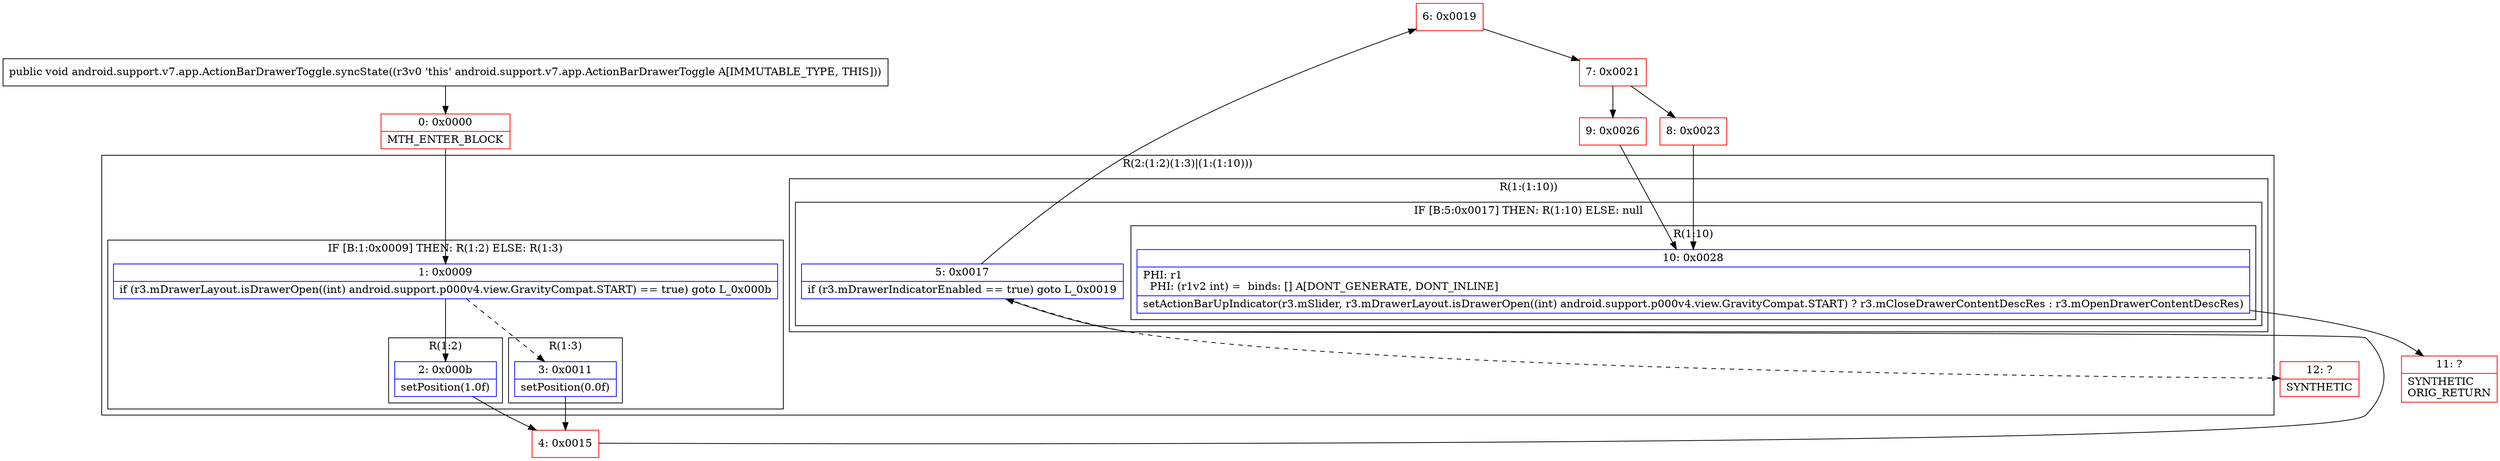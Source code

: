 digraph "CFG forandroid.support.v7.app.ActionBarDrawerToggle.syncState()V" {
subgraph cluster_Region_1911331509 {
label = "R(2:(1:2)(1:3)|(1:(1:10)))";
node [shape=record,color=blue];
subgraph cluster_IfRegion_1159085598 {
label = "IF [B:1:0x0009] THEN: R(1:2) ELSE: R(1:3)";
node [shape=record,color=blue];
Node_1 [shape=record,label="{1\:\ 0x0009|if (r3.mDrawerLayout.isDrawerOpen((int) android.support.p000v4.view.GravityCompat.START) == true) goto L_0x000b\l}"];
subgraph cluster_Region_806756195 {
label = "R(1:2)";
node [shape=record,color=blue];
Node_2 [shape=record,label="{2\:\ 0x000b|setPosition(1.0f)\l}"];
}
subgraph cluster_Region_90519855 {
label = "R(1:3)";
node [shape=record,color=blue];
Node_3 [shape=record,label="{3\:\ 0x0011|setPosition(0.0f)\l}"];
}
}
subgraph cluster_Region_273228292 {
label = "R(1:(1:10))";
node [shape=record,color=blue];
subgraph cluster_IfRegion_1692080349 {
label = "IF [B:5:0x0017] THEN: R(1:10) ELSE: null";
node [shape=record,color=blue];
Node_5 [shape=record,label="{5\:\ 0x0017|if (r3.mDrawerIndicatorEnabled == true) goto L_0x0019\l}"];
subgraph cluster_Region_1681321506 {
label = "R(1:10)";
node [shape=record,color=blue];
Node_10 [shape=record,label="{10\:\ 0x0028|PHI: r1 \l  PHI: (r1v2 int) =  binds: [] A[DONT_GENERATE, DONT_INLINE]\l|setActionBarUpIndicator(r3.mSlider, r3.mDrawerLayout.isDrawerOpen((int) android.support.p000v4.view.GravityCompat.START) ? r3.mCloseDrawerContentDescRes : r3.mOpenDrawerContentDescRes)\l}"];
}
}
}
}
Node_0 [shape=record,color=red,label="{0\:\ 0x0000|MTH_ENTER_BLOCK\l}"];
Node_4 [shape=record,color=red,label="{4\:\ 0x0015}"];
Node_6 [shape=record,color=red,label="{6\:\ 0x0019}"];
Node_7 [shape=record,color=red,label="{7\:\ 0x0021}"];
Node_8 [shape=record,color=red,label="{8\:\ 0x0023}"];
Node_9 [shape=record,color=red,label="{9\:\ 0x0026}"];
Node_11 [shape=record,color=red,label="{11\:\ ?|SYNTHETIC\lORIG_RETURN\l}"];
Node_12 [shape=record,color=red,label="{12\:\ ?|SYNTHETIC\l}"];
MethodNode[shape=record,label="{public void android.support.v7.app.ActionBarDrawerToggle.syncState((r3v0 'this' android.support.v7.app.ActionBarDrawerToggle A[IMMUTABLE_TYPE, THIS])) }"];
MethodNode -> Node_0;
Node_1 -> Node_2;
Node_1 -> Node_3[style=dashed];
Node_2 -> Node_4;
Node_3 -> Node_4;
Node_5 -> Node_6;
Node_5 -> Node_12[style=dashed];
Node_10 -> Node_11;
Node_0 -> Node_1;
Node_4 -> Node_5;
Node_6 -> Node_7;
Node_7 -> Node_8;
Node_7 -> Node_9;
Node_8 -> Node_10;
Node_9 -> Node_10;
}

